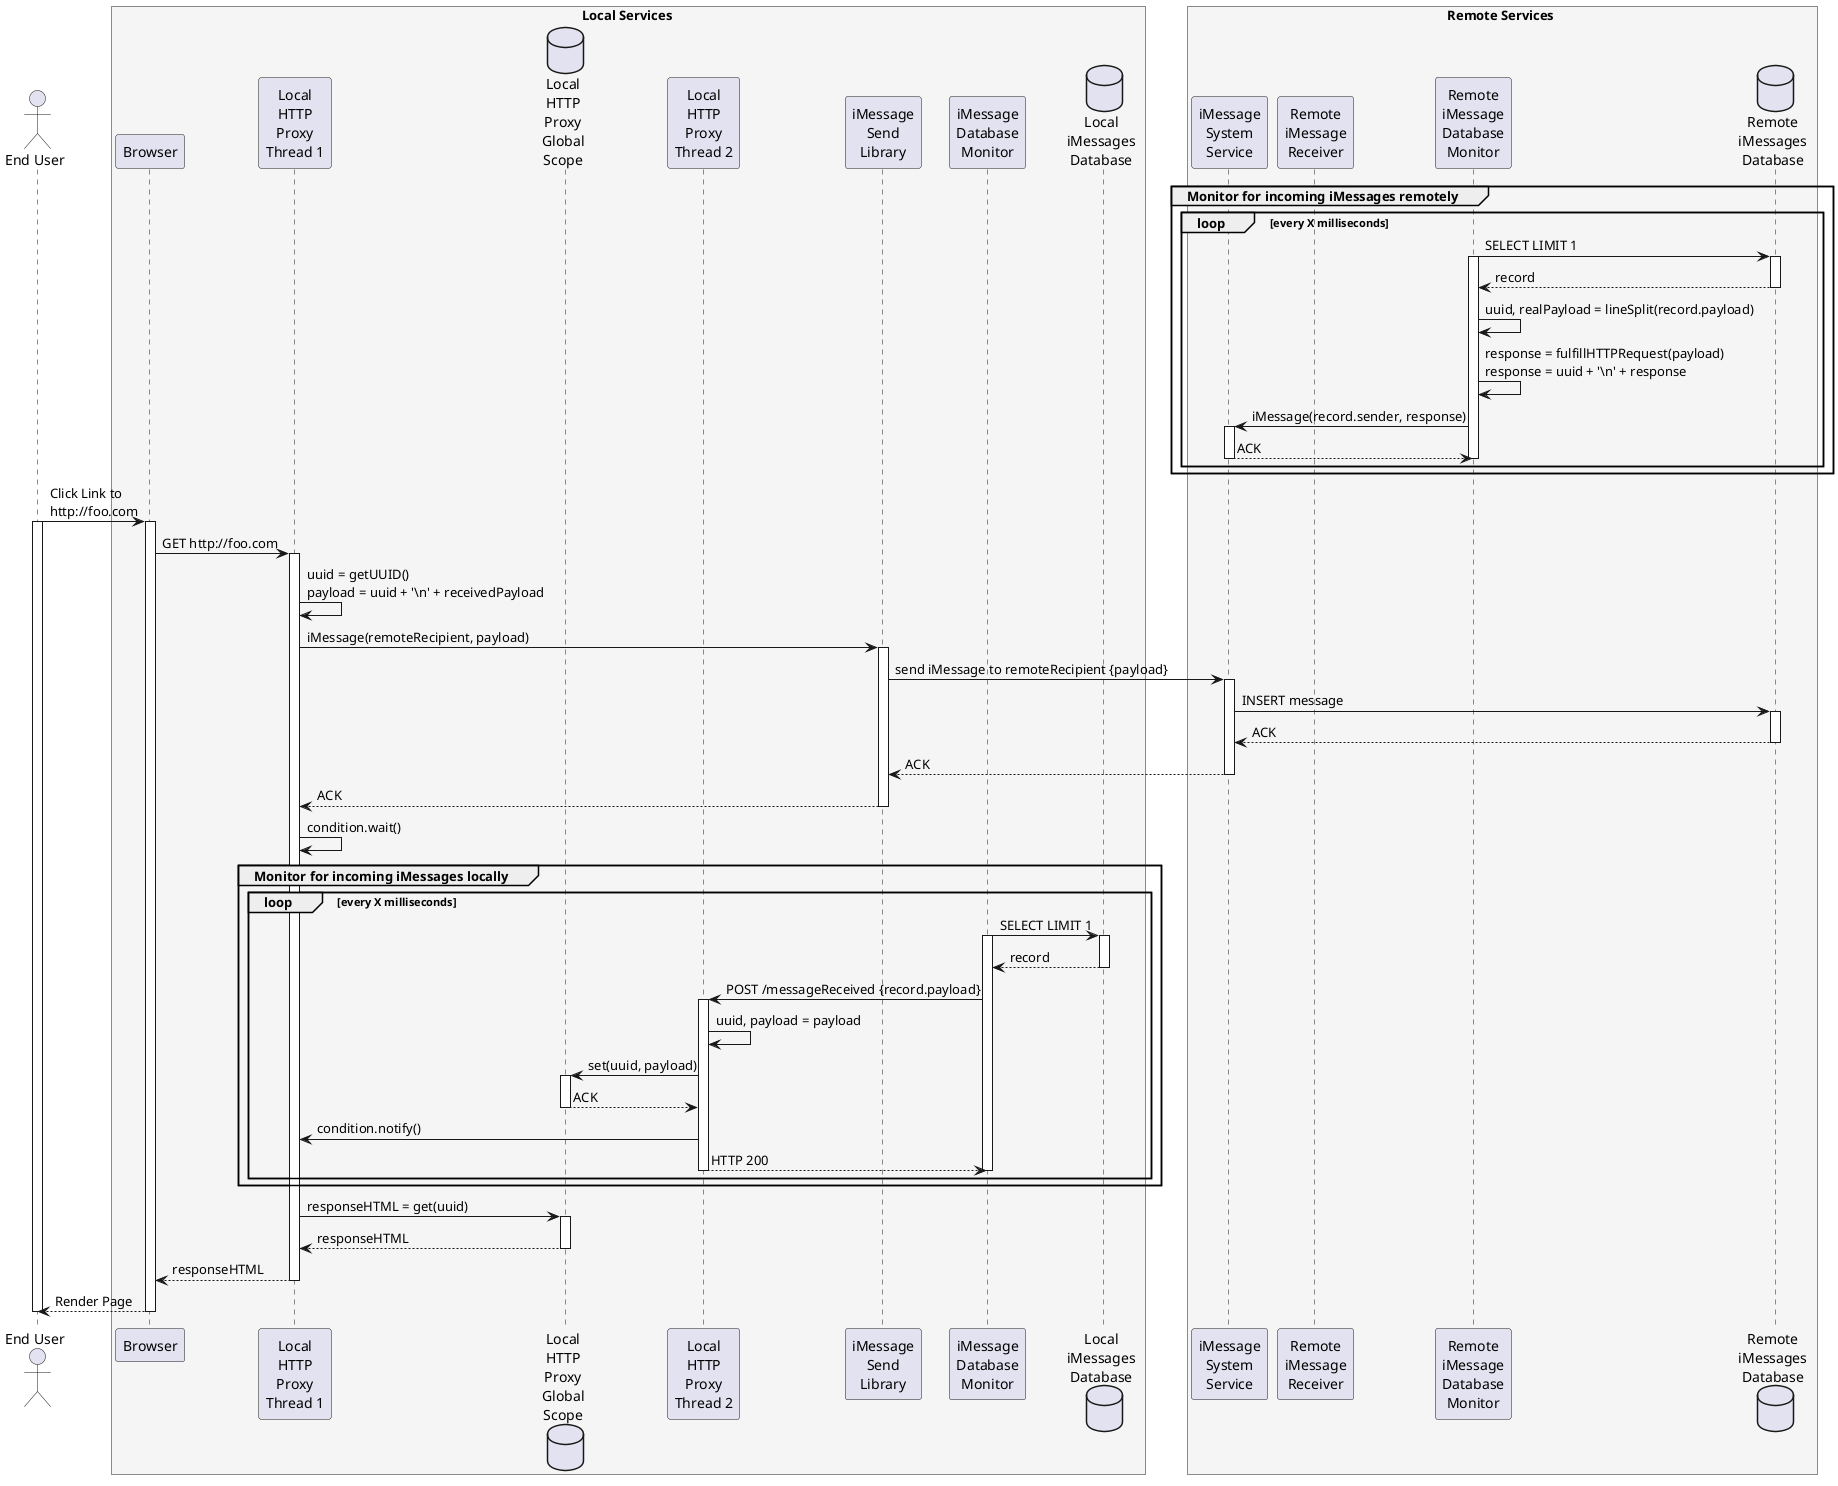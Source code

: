 @startuml
skinparam BoxPadding 20

actor "End User" as EU
box Local Services #WhiteSmoke
    participant "Browser" as BRO
    participant "Local\nHTTP\nProxy\nThread 1" as LP
    database "Local\nHTTP\nProxy\nGlobal\nScope" as GS
    participant "Local\nHTTP\nProxy\nThread 2" as LPT
    participant "iMessage\nSend\nLibrary" as IMS
    participant "iMessage\nDatabase\nMonitor" as IMR
    database "Local\niMessages\nDatabase" as IMD
end box
box Remote Services #WhiteSmoke
    participant "iMessage\nSystem\nService" as ISS
    participant "Remote\niMessage\nReceiver" as RMR
    participant "Remote\niMessage\nDatabase\nMonitor" as RIMR
    database "Remote\niMessages\nDatabase" as RIMD
end box

group Monitor for incoming iMessages remotely
    loop every X milliseconds
        RIMR -> RIMD ++ : SELECT LIMIT 1
        activate RIMR
        return record
        RIMR -> RIMR : uuid, realPayload = lineSplit(record.payload)
        RIMR -> RIMR : response = fulfillHTTPRequest(payload)\nresponse = uuid + '\\n' + response
        RIMR -> ISS ++ : iMessage(record.sender, response)
        return ACK
        deactivate RIMR
    end
end

EU -> BRO ++ : Click Link to\nhttp://foo.com
activate EU

'BRO -> DNS ++ : Get IP for foo.com
'return return 123.4.5.6

BRO -> LP ++ : GET http://foo.com
LP -> LP : uuid = getUUID()\npayload = uuid + '\\n' + receivedPayload
LP -> IMS ++ : iMessage(remoteRecipient, payload)
IMS -> ISS ++ : send iMessage to remoteRecipient {payload}
ISS -> RIMD ++ : INSERT message
return ACK
return ACK
return ACK
LP -> LP : condition.wait()

group Monitor for incoming iMessages locally
    loop every X milliseconds
        IMR -> IMD ++ : SELECT LIMIT 1
        activate IMR
        return record
        IMR -> LPT ++ : POST /messageReceived {record.payload}
        LPT -> LPT : uuid, payload = payload
        LPT -> GS ++ : set(uuid, payload)
        return ACK
        LPT -> LP : condition.notify()
        return HTTP 200
        deactivate IMR
    end
end

LP -> GS ++ : responseHTML = get(uuid)
return responseHTML
return responseHTML
return Render Page
deactivate EU

@enduml